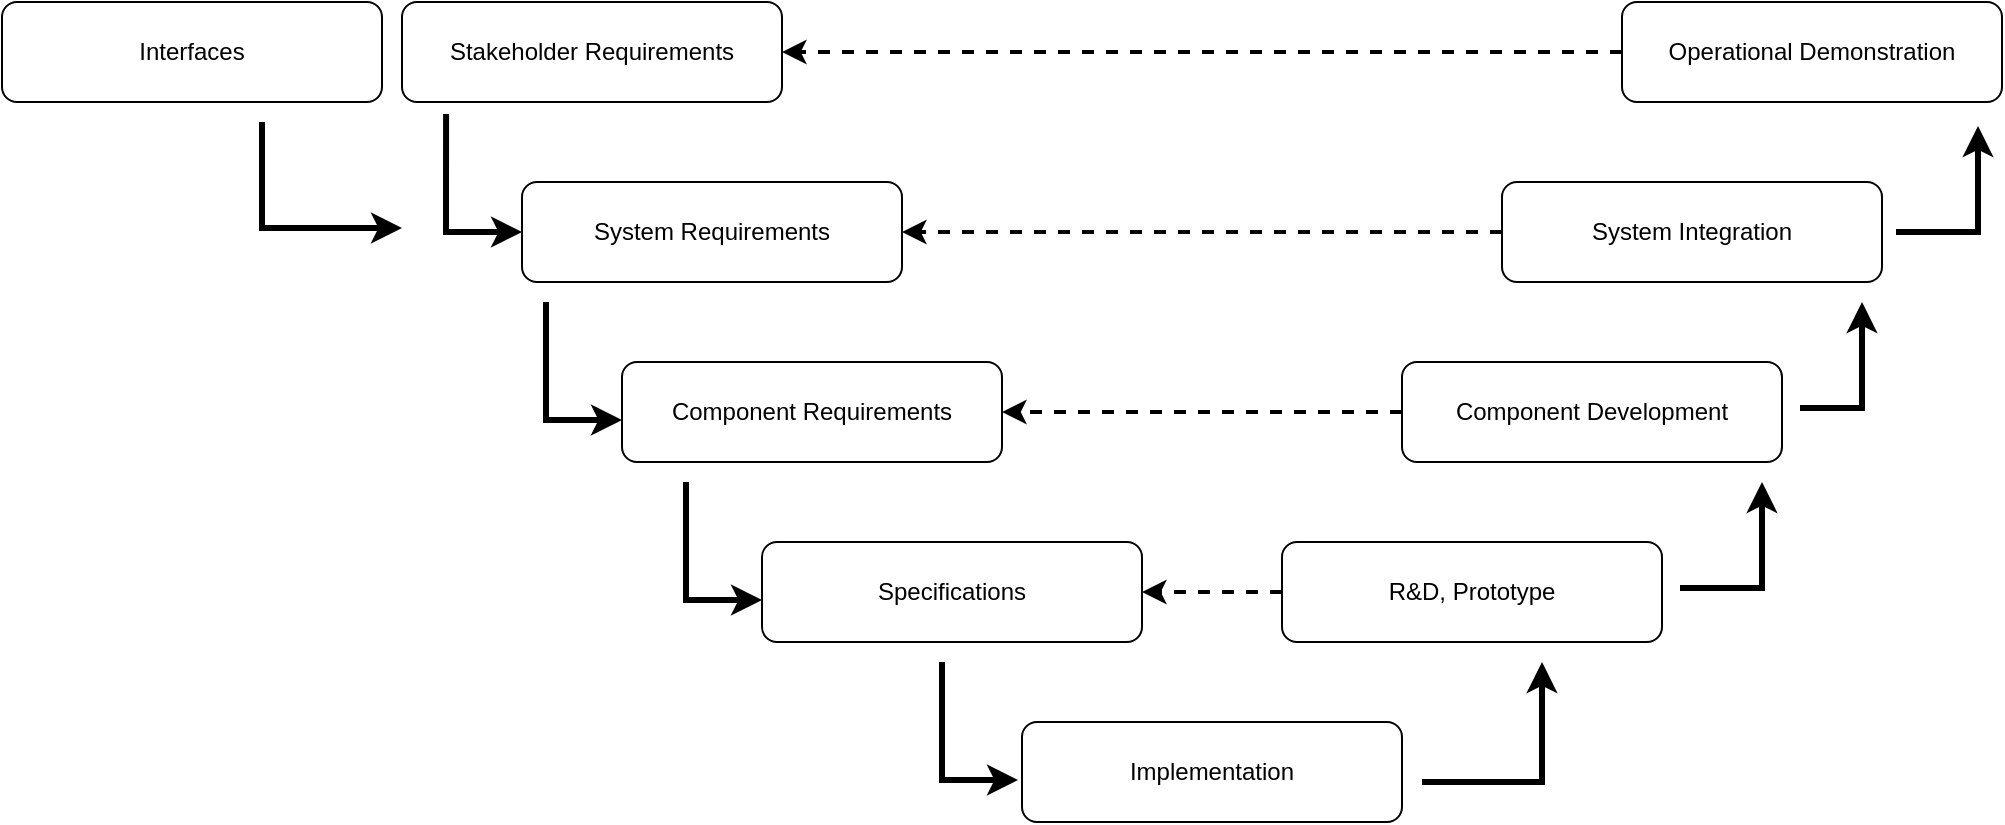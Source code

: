 <mxfile version="24.2.2" type="github">
  <diagram name="Page-1" id="vyHiLC-09OD1FAl4mpRi">
    <mxGraphModel dx="778" dy="567" grid="1" gridSize="10" guides="1" tooltips="1" connect="1" arrows="1" fold="1" page="1" pageScale="1" pageWidth="3300" pageHeight="2339" math="0" shadow="0">
      <root>
        <mxCell id="0" />
        <mxCell id="1" parent="0" />
        <mxCell id="h2iR_2PBiaIYvgmLdMed-1" value="Stakeholder Requirements" style="rounded=1;whiteSpace=wrap;html=1;" vertex="1" parent="1">
          <mxGeometry x="200" y="210" width="190" height="50" as="geometry" />
        </mxCell>
        <mxCell id="h2iR_2PBiaIYvgmLdMed-2" value="System Requirements" style="rounded=1;whiteSpace=wrap;html=1;" vertex="1" parent="1">
          <mxGeometry x="260" y="300" width="190" height="50" as="geometry" />
        </mxCell>
        <mxCell id="h2iR_2PBiaIYvgmLdMed-3" value="Component Requirements" style="rounded=1;whiteSpace=wrap;html=1;" vertex="1" parent="1">
          <mxGeometry x="310" y="390" width="190" height="50" as="geometry" />
        </mxCell>
        <mxCell id="h2iR_2PBiaIYvgmLdMed-4" value="Specifications" style="rounded=1;whiteSpace=wrap;html=1;" vertex="1" parent="1">
          <mxGeometry x="380" y="480" width="190" height="50" as="geometry" />
        </mxCell>
        <mxCell id="h2iR_2PBiaIYvgmLdMed-5" value="&lt;div&gt;Implementation&lt;/div&gt;" style="rounded=1;whiteSpace=wrap;html=1;" vertex="1" parent="1">
          <mxGeometry x="510" y="570" width="190" height="50" as="geometry" />
        </mxCell>
        <mxCell id="h2iR_2PBiaIYvgmLdMed-6" value="R&amp;amp;D, Prototype" style="rounded=1;whiteSpace=wrap;html=1;" vertex="1" parent="1">
          <mxGeometry x="640" y="480" width="190" height="50" as="geometry" />
        </mxCell>
        <mxCell id="h2iR_2PBiaIYvgmLdMed-7" value="Component Development" style="rounded=1;whiteSpace=wrap;html=1;" vertex="1" parent="1">
          <mxGeometry x="700" y="390" width="190" height="50" as="geometry" />
        </mxCell>
        <mxCell id="h2iR_2PBiaIYvgmLdMed-8" value="System Integration" style="rounded=1;whiteSpace=wrap;html=1;" vertex="1" parent="1">
          <mxGeometry x="750" y="300" width="190" height="50" as="geometry" />
        </mxCell>
        <mxCell id="h2iR_2PBiaIYvgmLdMed-9" value="Operational Demonstration" style="rounded=1;whiteSpace=wrap;html=1;" vertex="1" parent="1">
          <mxGeometry x="810" y="210" width="190" height="50" as="geometry" />
        </mxCell>
        <mxCell id="h2iR_2PBiaIYvgmLdMed-10" value="" style="endArrow=classic;html=1;rounded=0;exitX=0;exitY=0.5;exitDx=0;exitDy=0;entryX=1;entryY=0.5;entryDx=0;entryDy=0;dashed=1;strokeWidth=2;" edge="1" parent="1" source="h2iR_2PBiaIYvgmLdMed-9" target="h2iR_2PBiaIYvgmLdMed-1">
          <mxGeometry width="50" height="50" relative="1" as="geometry">
            <mxPoint x="700" y="260" as="sourcePoint" />
            <mxPoint x="750" y="210" as="targetPoint" />
          </mxGeometry>
        </mxCell>
        <mxCell id="h2iR_2PBiaIYvgmLdMed-11" value="" style="endArrow=classic;html=1;rounded=0;exitX=0;exitY=0.5;exitDx=0;exitDy=0;entryX=1;entryY=0.5;entryDx=0;entryDy=0;dashed=1;strokeWidth=2;" edge="1" parent="1" source="h2iR_2PBiaIYvgmLdMed-8" target="h2iR_2PBiaIYvgmLdMed-2">
          <mxGeometry width="50" height="50" relative="1" as="geometry">
            <mxPoint x="800" y="290" as="sourcePoint" />
            <mxPoint x="380" y="290" as="targetPoint" />
          </mxGeometry>
        </mxCell>
        <mxCell id="h2iR_2PBiaIYvgmLdMed-12" value="" style="endArrow=classic;html=1;rounded=0;entryX=1;entryY=0.5;entryDx=0;entryDy=0;dashed=1;strokeWidth=2;exitX=0;exitY=0.5;exitDx=0;exitDy=0;" edge="1" parent="1" source="h2iR_2PBiaIYvgmLdMed-7" target="h2iR_2PBiaIYvgmLdMed-3">
          <mxGeometry width="50" height="50" relative="1" as="geometry">
            <mxPoint x="670" y="420" as="sourcePoint" />
            <mxPoint x="400" y="414.5" as="targetPoint" />
          </mxGeometry>
        </mxCell>
        <mxCell id="h2iR_2PBiaIYvgmLdMed-13" value="" style="endArrow=classic;html=1;rounded=0;exitX=0;exitY=0.5;exitDx=0;exitDy=0;entryX=1;entryY=0.5;entryDx=0;entryDy=0;dashed=1;strokeWidth=2;" edge="1" parent="1" source="h2iR_2PBiaIYvgmLdMed-6" target="h2iR_2PBiaIYvgmLdMed-4">
          <mxGeometry width="50" height="50" relative="1" as="geometry">
            <mxPoint x="770" y="345" as="sourcePoint" />
            <mxPoint x="470" y="345" as="targetPoint" />
          </mxGeometry>
        </mxCell>
        <mxCell id="h2iR_2PBiaIYvgmLdMed-14" value="" style="endArrow=classic;html=1;rounded=0;exitX=0.116;exitY=1.12;exitDx=0;exitDy=0;entryX=0;entryY=0.5;entryDx=0;entryDy=0;exitPerimeter=0;strokeWidth=3;" edge="1" parent="1" source="h2iR_2PBiaIYvgmLdMed-1" target="h2iR_2PBiaIYvgmLdMed-2">
          <mxGeometry width="50" height="50" relative="1" as="geometry">
            <mxPoint x="210" y="380" as="sourcePoint" />
            <mxPoint x="200" y="340" as="targetPoint" />
            <Array as="points">
              <mxPoint x="222" y="325" />
            </Array>
          </mxGeometry>
        </mxCell>
        <mxCell id="h2iR_2PBiaIYvgmLdMed-15" value="" style="endArrow=classic;html=1;rounded=0;exitX=0.116;exitY=1.12;exitDx=0;exitDy=0;entryX=0;entryY=0.5;entryDx=0;entryDy=0;exitPerimeter=0;strokeWidth=3;" edge="1" parent="1">
          <mxGeometry width="50" height="50" relative="1" as="geometry">
            <mxPoint x="272" y="360" as="sourcePoint" />
            <mxPoint x="310" y="419" as="targetPoint" />
            <Array as="points">
              <mxPoint x="272" y="419" />
            </Array>
          </mxGeometry>
        </mxCell>
        <mxCell id="h2iR_2PBiaIYvgmLdMed-16" value="" style="endArrow=classic;html=1;rounded=0;exitX=0.116;exitY=1.12;exitDx=0;exitDy=0;entryX=0;entryY=0.5;entryDx=0;entryDy=0;exitPerimeter=0;strokeWidth=3;" edge="1" parent="1">
          <mxGeometry width="50" height="50" relative="1" as="geometry">
            <mxPoint x="342" y="450" as="sourcePoint" />
            <mxPoint x="380" y="509" as="targetPoint" />
            <Array as="points">
              <mxPoint x="342" y="509" />
            </Array>
          </mxGeometry>
        </mxCell>
        <mxCell id="h2iR_2PBiaIYvgmLdMed-17" value="" style="endArrow=classic;html=1;rounded=0;exitX=0.116;exitY=1.12;exitDx=0;exitDy=0;entryX=0;entryY=0.5;entryDx=0;entryDy=0;exitPerimeter=0;strokeWidth=3;" edge="1" parent="1">
          <mxGeometry width="50" height="50" relative="1" as="geometry">
            <mxPoint x="470" y="540" as="sourcePoint" />
            <mxPoint x="508" y="599" as="targetPoint" />
            <Array as="points">
              <mxPoint x="470" y="599" />
            </Array>
          </mxGeometry>
        </mxCell>
        <mxCell id="h2iR_2PBiaIYvgmLdMed-18" value="" style="endArrow=classic;html=1;rounded=0;strokeWidth=3;" edge="1" parent="1">
          <mxGeometry width="50" height="50" relative="1" as="geometry">
            <mxPoint x="710" y="600" as="sourcePoint" />
            <mxPoint x="770" y="540" as="targetPoint" />
            <Array as="points">
              <mxPoint x="770" y="600" />
            </Array>
          </mxGeometry>
        </mxCell>
        <mxCell id="h2iR_2PBiaIYvgmLdMed-19" value="" style="endArrow=classic;html=1;rounded=0;strokeWidth=3;" edge="1" parent="1">
          <mxGeometry width="50" height="50" relative="1" as="geometry">
            <mxPoint x="839" y="503" as="sourcePoint" />
            <mxPoint x="880" y="450" as="targetPoint" />
            <Array as="points">
              <mxPoint x="880" y="503" />
            </Array>
          </mxGeometry>
        </mxCell>
        <mxCell id="h2iR_2PBiaIYvgmLdMed-20" value="" style="endArrow=classic;html=1;rounded=0;strokeWidth=3;" edge="1" parent="1">
          <mxGeometry width="50" height="50" relative="1" as="geometry">
            <mxPoint x="899" y="413" as="sourcePoint" />
            <mxPoint x="930" y="360" as="targetPoint" />
            <Array as="points">
              <mxPoint x="930" y="413" />
            </Array>
          </mxGeometry>
        </mxCell>
        <mxCell id="h2iR_2PBiaIYvgmLdMed-21" value="" style="endArrow=classic;html=1;rounded=0;strokeWidth=3;" edge="1" parent="1">
          <mxGeometry width="50" height="50" relative="1" as="geometry">
            <mxPoint x="947" y="325" as="sourcePoint" />
            <mxPoint x="988" y="272" as="targetPoint" />
            <Array as="points">
              <mxPoint x="988" y="325" />
            </Array>
          </mxGeometry>
        </mxCell>
        <mxCell id="h2iR_2PBiaIYvgmLdMed-22" value="Interfaces" style="rounded=1;whiteSpace=wrap;html=1;" vertex="1" parent="1">
          <mxGeometry y="210" width="190" height="50" as="geometry" />
        </mxCell>
        <mxCell id="h2iR_2PBiaIYvgmLdMed-23" value="" style="endArrow=classic;html=1;rounded=0;strokeWidth=3;" edge="1" parent="1">
          <mxGeometry width="50" height="50" relative="1" as="geometry">
            <mxPoint x="130" y="270" as="sourcePoint" />
            <mxPoint x="200" y="323" as="targetPoint" />
            <Array as="points">
              <mxPoint x="130" y="323" />
            </Array>
          </mxGeometry>
        </mxCell>
      </root>
    </mxGraphModel>
  </diagram>
</mxfile>
